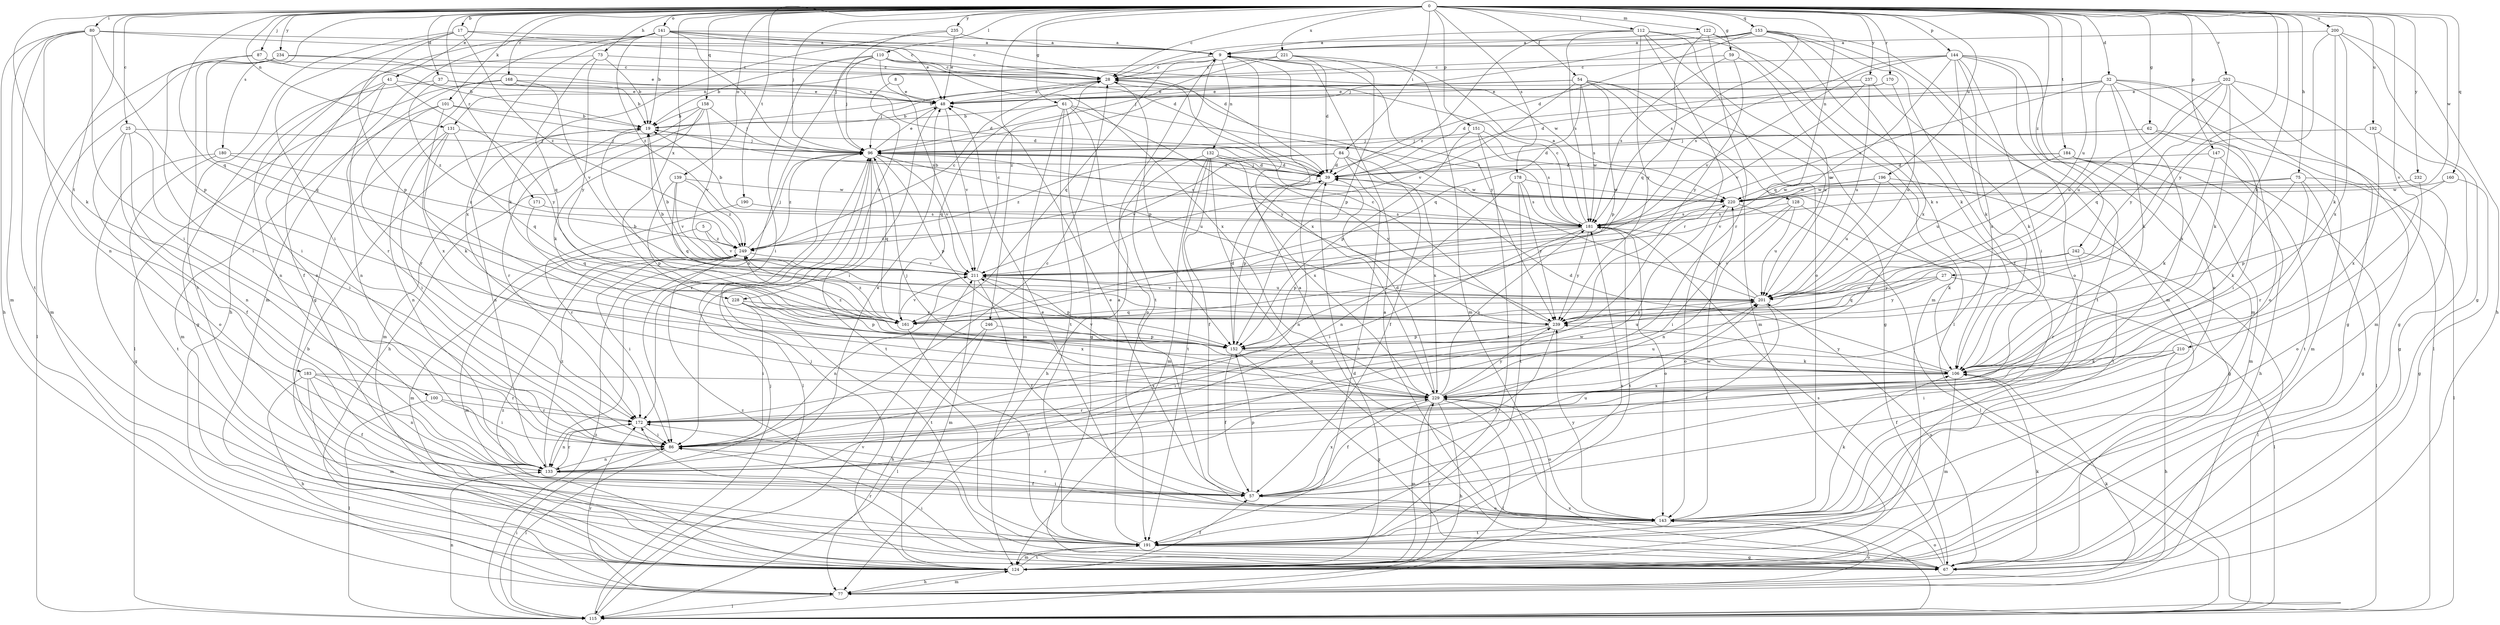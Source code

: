 strict digraph  {
0;
5;
8;
9;
17;
19;
25;
27;
28;
32;
37;
39;
41;
48;
54;
57;
59;
61;
62;
67;
73;
75;
77;
80;
84;
86;
87;
96;
100;
101;
106;
110;
112;
115;
122;
124;
128;
131;
132;
133;
139;
141;
143;
144;
147;
151;
152;
153;
158;
160;
161;
168;
170;
171;
172;
178;
180;
181;
183;
184;
190;
191;
192;
196;
200;
201;
202;
210;
211;
220;
221;
228;
229;
232;
234;
235;
237;
239;
242;
246;
249;
0 -> 17  [label=b];
0 -> 25  [label=c];
0 -> 27  [label=c];
0 -> 28  [label=c];
0 -> 32  [label=d];
0 -> 37  [label=d];
0 -> 41  [label=e];
0 -> 54  [label=f];
0 -> 59  [label=g];
0 -> 61  [label=g];
0 -> 62  [label=g];
0 -> 73  [label=h];
0 -> 75  [label=h];
0 -> 80  [label=i];
0 -> 84  [label=i];
0 -> 87  [label=j];
0 -> 96  [label=j];
0 -> 100  [label=k];
0 -> 101  [label=k];
0 -> 106  [label=k];
0 -> 110  [label=l];
0 -> 112  [label=l];
0 -> 122  [label=m];
0 -> 128  [label=n];
0 -> 131  [label=n];
0 -> 139  [label=o];
0 -> 141  [label=o];
0 -> 144  [label=p];
0 -> 147  [label=p];
0 -> 151  [label=p];
0 -> 153  [label=q];
0 -> 158  [label=q];
0 -> 160  [label=q];
0 -> 161  [label=q];
0 -> 168  [label=r];
0 -> 170  [label=r];
0 -> 171  [label=r];
0 -> 178  [label=s];
0 -> 180  [label=s];
0 -> 183  [label=t];
0 -> 184  [label=t];
0 -> 190  [label=t];
0 -> 192  [label=u];
0 -> 196  [label=u];
0 -> 200  [label=u];
0 -> 201  [label=u];
0 -> 202  [label=v];
0 -> 210  [label=v];
0 -> 220  [label=w];
0 -> 221  [label=x];
0 -> 228  [label=x];
0 -> 232  [label=y];
0 -> 234  [label=y];
0 -> 235  [label=y];
0 -> 237  [label=y];
0 -> 242  [label=z];
0 -> 246  [label=z];
5 -> 124  [label=m];
5 -> 211  [label=v];
5 -> 249  [label=z];
8 -> 48  [label=e];
8 -> 228  [label=x];
9 -> 28  [label=c];
9 -> 131  [label=n];
9 -> 132  [label=n];
9 -> 161  [label=q];
9 -> 191  [label=t];
9 -> 229  [label=x];
9 -> 239  [label=y];
17 -> 9  [label=a];
17 -> 39  [label=d];
17 -> 86  [label=i];
17 -> 152  [label=p];
17 -> 191  [label=t];
17 -> 249  [label=z];
19 -> 96  [label=j];
19 -> 133  [label=n];
19 -> 172  [label=r];
25 -> 57  [label=f];
25 -> 86  [label=i];
25 -> 96  [label=j];
25 -> 133  [label=n];
25 -> 143  [label=o];
27 -> 115  [label=l];
27 -> 161  [label=q];
27 -> 201  [label=u];
27 -> 239  [label=y];
28 -> 48  [label=e];
28 -> 96  [label=j];
28 -> 152  [label=p];
32 -> 39  [label=d];
32 -> 48  [label=e];
32 -> 67  [label=g];
32 -> 106  [label=k];
32 -> 115  [label=l];
32 -> 143  [label=o];
32 -> 181  [label=s];
32 -> 201  [label=u];
32 -> 229  [label=x];
37 -> 19  [label=b];
37 -> 48  [label=e];
37 -> 133  [label=n];
37 -> 249  [label=z];
39 -> 96  [label=j];
39 -> 133  [label=n];
39 -> 152  [label=p];
39 -> 220  [label=w];
41 -> 48  [label=e];
41 -> 67  [label=g];
41 -> 133  [label=n];
41 -> 172  [label=r];
41 -> 239  [label=y];
48 -> 19  [label=b];
48 -> 86  [label=i];
48 -> 211  [label=v];
54 -> 19  [label=b];
54 -> 48  [label=e];
54 -> 67  [label=g];
54 -> 124  [label=m];
54 -> 152  [label=p];
54 -> 161  [label=q];
54 -> 181  [label=s];
54 -> 201  [label=u];
54 -> 211  [label=v];
57 -> 48  [label=e];
57 -> 143  [label=o];
57 -> 152  [label=p];
57 -> 201  [label=u];
57 -> 229  [label=x];
59 -> 28  [label=c];
59 -> 181  [label=s];
59 -> 201  [label=u];
59 -> 239  [label=y];
61 -> 19  [label=b];
61 -> 67  [label=g];
61 -> 124  [label=m];
61 -> 143  [label=o];
61 -> 161  [label=q];
61 -> 181  [label=s];
61 -> 191  [label=t];
61 -> 239  [label=y];
62 -> 39  [label=d];
62 -> 86  [label=i];
62 -> 96  [label=j];
62 -> 124  [label=m];
67 -> 9  [label=a];
67 -> 86  [label=i];
67 -> 106  [label=k];
67 -> 143  [label=o];
67 -> 172  [label=r];
67 -> 181  [label=s];
67 -> 201  [label=u];
67 -> 249  [label=z];
73 -> 19  [label=b];
73 -> 28  [label=c];
73 -> 57  [label=f];
73 -> 161  [label=q];
73 -> 239  [label=y];
75 -> 67  [label=g];
75 -> 106  [label=k];
75 -> 115  [label=l];
75 -> 172  [label=r];
75 -> 181  [label=s];
75 -> 220  [label=w];
77 -> 106  [label=k];
77 -> 115  [label=l];
77 -> 124  [label=m];
77 -> 143  [label=o];
77 -> 172  [label=r];
80 -> 9  [label=a];
80 -> 28  [label=c];
80 -> 77  [label=h];
80 -> 86  [label=i];
80 -> 124  [label=m];
80 -> 133  [label=n];
80 -> 152  [label=p];
80 -> 191  [label=t];
84 -> 39  [label=d];
84 -> 57  [label=f];
84 -> 191  [label=t];
84 -> 211  [label=v];
84 -> 229  [label=x];
84 -> 249  [label=z];
86 -> 28  [label=c];
86 -> 115  [label=l];
86 -> 133  [label=n];
87 -> 19  [label=b];
87 -> 28  [label=c];
87 -> 86  [label=i];
87 -> 161  [label=q];
96 -> 39  [label=d];
96 -> 48  [label=e];
96 -> 115  [label=l];
96 -> 152  [label=p];
96 -> 161  [label=q];
96 -> 172  [label=r];
96 -> 181  [label=s];
96 -> 191  [label=t];
96 -> 201  [label=u];
96 -> 211  [label=v];
96 -> 249  [label=z];
100 -> 86  [label=i];
100 -> 115  [label=l];
100 -> 172  [label=r];
101 -> 19  [label=b];
101 -> 39  [label=d];
101 -> 124  [label=m];
101 -> 172  [label=r];
101 -> 229  [label=x];
106 -> 39  [label=d];
106 -> 124  [label=m];
106 -> 211  [label=v];
106 -> 229  [label=x];
106 -> 239  [label=y];
110 -> 19  [label=b];
110 -> 28  [label=c];
110 -> 86  [label=i];
110 -> 96  [label=j];
110 -> 133  [label=n];
110 -> 211  [label=v];
110 -> 220  [label=w];
110 -> 229  [label=x];
112 -> 9  [label=a];
112 -> 106  [label=k];
112 -> 124  [label=m];
112 -> 143  [label=o];
112 -> 172  [label=r];
112 -> 181  [label=s];
112 -> 239  [label=y];
112 -> 249  [label=z];
115 -> 86  [label=i];
115 -> 96  [label=j];
115 -> 133  [label=n];
115 -> 211  [label=v];
115 -> 229  [label=x];
115 -> 249  [label=z];
122 -> 9  [label=a];
122 -> 106  [label=k];
122 -> 115  [label=l];
122 -> 161  [label=q];
122 -> 172  [label=r];
124 -> 19  [label=b];
124 -> 39  [label=d];
124 -> 57  [label=f];
124 -> 77  [label=h];
124 -> 96  [label=j];
124 -> 191  [label=t];
124 -> 229  [label=x];
124 -> 249  [label=z];
128 -> 86  [label=i];
128 -> 106  [label=k];
128 -> 133  [label=n];
128 -> 181  [label=s];
128 -> 201  [label=u];
131 -> 86  [label=i];
131 -> 96  [label=j];
131 -> 106  [label=k];
131 -> 133  [label=n];
131 -> 161  [label=q];
132 -> 39  [label=d];
132 -> 57  [label=f];
132 -> 67  [label=g];
132 -> 77  [label=h];
132 -> 124  [label=m];
132 -> 191  [label=t];
132 -> 229  [label=x];
132 -> 239  [label=y];
133 -> 48  [label=e];
133 -> 57  [label=f];
133 -> 172  [label=r];
133 -> 220  [label=w];
133 -> 249  [label=z];
139 -> 152  [label=p];
139 -> 161  [label=q];
139 -> 211  [label=v];
139 -> 220  [label=w];
139 -> 249  [label=z];
141 -> 9  [label=a];
141 -> 19  [label=b];
141 -> 28  [label=c];
141 -> 39  [label=d];
141 -> 48  [label=e];
141 -> 67  [label=g];
141 -> 77  [label=h];
141 -> 96  [label=j];
141 -> 124  [label=m];
141 -> 229  [label=x];
141 -> 249  [label=z];
143 -> 9  [label=a];
143 -> 48  [label=e];
143 -> 86  [label=i];
143 -> 106  [label=k];
143 -> 172  [label=r];
143 -> 191  [label=t];
143 -> 220  [label=w];
143 -> 239  [label=y];
144 -> 28  [label=c];
144 -> 86  [label=i];
144 -> 106  [label=k];
144 -> 124  [label=m];
144 -> 143  [label=o];
144 -> 161  [label=q];
144 -> 181  [label=s];
144 -> 191  [label=t];
144 -> 211  [label=v];
144 -> 229  [label=x];
147 -> 39  [label=d];
147 -> 106  [label=k];
147 -> 191  [label=t];
151 -> 96  [label=j];
151 -> 152  [label=p];
151 -> 181  [label=s];
151 -> 191  [label=t];
151 -> 220  [label=w];
152 -> 39  [label=d];
152 -> 57  [label=f];
152 -> 67  [label=g];
152 -> 106  [label=k];
152 -> 201  [label=u];
152 -> 249  [label=z];
153 -> 9  [label=a];
153 -> 28  [label=c];
153 -> 39  [label=d];
153 -> 57  [label=f];
153 -> 96  [label=j];
153 -> 124  [label=m];
153 -> 143  [label=o];
153 -> 181  [label=s];
153 -> 229  [label=x];
158 -> 19  [label=b];
158 -> 77  [label=h];
158 -> 96  [label=j];
158 -> 106  [label=k];
158 -> 124  [label=m];
158 -> 211  [label=v];
160 -> 67  [label=g];
160 -> 152  [label=p];
160 -> 220  [label=w];
161 -> 19  [label=b];
161 -> 191  [label=t];
161 -> 211  [label=v];
161 -> 249  [label=z];
168 -> 39  [label=d];
168 -> 48  [label=e];
168 -> 115  [label=l];
168 -> 133  [label=n];
168 -> 211  [label=v];
170 -> 39  [label=d];
170 -> 48  [label=e];
170 -> 201  [label=u];
171 -> 161  [label=q];
171 -> 181  [label=s];
172 -> 86  [label=i];
172 -> 133  [label=n];
178 -> 133  [label=n];
178 -> 181  [label=s];
178 -> 191  [label=t];
178 -> 220  [label=w];
178 -> 239  [label=y];
180 -> 39  [label=d];
180 -> 67  [label=g];
180 -> 191  [label=t];
180 -> 249  [label=z];
181 -> 9  [label=a];
181 -> 19  [label=b];
181 -> 28  [label=c];
181 -> 86  [label=i];
181 -> 143  [label=o];
181 -> 152  [label=p];
181 -> 191  [label=t];
181 -> 239  [label=y];
181 -> 249  [label=z];
183 -> 57  [label=f];
183 -> 77  [label=h];
183 -> 124  [label=m];
183 -> 133  [label=n];
183 -> 172  [label=r];
183 -> 229  [label=x];
184 -> 39  [label=d];
184 -> 77  [label=h];
184 -> 115  [label=l];
184 -> 124  [label=m];
184 -> 201  [label=u];
184 -> 220  [label=w];
190 -> 172  [label=r];
190 -> 181  [label=s];
191 -> 9  [label=a];
191 -> 67  [label=g];
191 -> 124  [label=m];
191 -> 181  [label=s];
192 -> 67  [label=g];
192 -> 96  [label=j];
192 -> 229  [label=x];
196 -> 67  [label=g];
196 -> 191  [label=t];
196 -> 201  [label=u];
196 -> 211  [label=v];
196 -> 220  [label=w];
200 -> 9  [label=a];
200 -> 67  [label=g];
200 -> 77  [label=h];
200 -> 106  [label=k];
200 -> 229  [label=x];
200 -> 239  [label=y];
201 -> 19  [label=b];
201 -> 28  [label=c];
201 -> 57  [label=f];
201 -> 161  [label=q];
201 -> 181  [label=s];
201 -> 211  [label=v];
201 -> 239  [label=y];
202 -> 48  [label=e];
202 -> 67  [label=g];
202 -> 106  [label=k];
202 -> 124  [label=m];
202 -> 161  [label=q];
202 -> 201  [label=u];
202 -> 239  [label=y];
210 -> 57  [label=f];
210 -> 77  [label=h];
210 -> 86  [label=i];
210 -> 106  [label=k];
211 -> 19  [label=b];
211 -> 28  [label=c];
211 -> 57  [label=f];
211 -> 124  [label=m];
211 -> 133  [label=n];
211 -> 152  [label=p];
211 -> 201  [label=u];
220 -> 19  [label=b];
220 -> 96  [label=j];
220 -> 115  [label=l];
220 -> 143  [label=o];
220 -> 181  [label=s];
221 -> 28  [label=c];
221 -> 39  [label=d];
221 -> 96  [label=j];
221 -> 124  [label=m];
221 -> 152  [label=p];
228 -> 86  [label=i];
228 -> 152  [label=p];
228 -> 191  [label=t];
228 -> 229  [label=x];
228 -> 239  [label=y];
229 -> 39  [label=d];
229 -> 57  [label=f];
229 -> 77  [label=h];
229 -> 96  [label=j];
229 -> 115  [label=l];
229 -> 124  [label=m];
229 -> 143  [label=o];
229 -> 172  [label=r];
229 -> 181  [label=s];
229 -> 201  [label=u];
229 -> 239  [label=y];
232 -> 143  [label=o];
232 -> 220  [label=w];
234 -> 28  [label=c];
234 -> 48  [label=e];
234 -> 86  [label=i];
234 -> 115  [label=l];
234 -> 124  [label=m];
235 -> 9  [label=a];
235 -> 48  [label=e];
235 -> 96  [label=j];
235 -> 106  [label=k];
237 -> 48  [label=e];
237 -> 106  [label=k];
237 -> 201  [label=u];
237 -> 211  [label=v];
239 -> 28  [label=c];
239 -> 57  [label=f];
239 -> 86  [label=i];
239 -> 152  [label=p];
242 -> 115  [label=l];
242 -> 172  [label=r];
242 -> 211  [label=v];
242 -> 239  [label=y];
246 -> 77  [label=h];
246 -> 115  [label=l];
246 -> 152  [label=p];
249 -> 28  [label=c];
249 -> 86  [label=i];
249 -> 96  [label=j];
249 -> 124  [label=m];
249 -> 211  [label=v];
}
